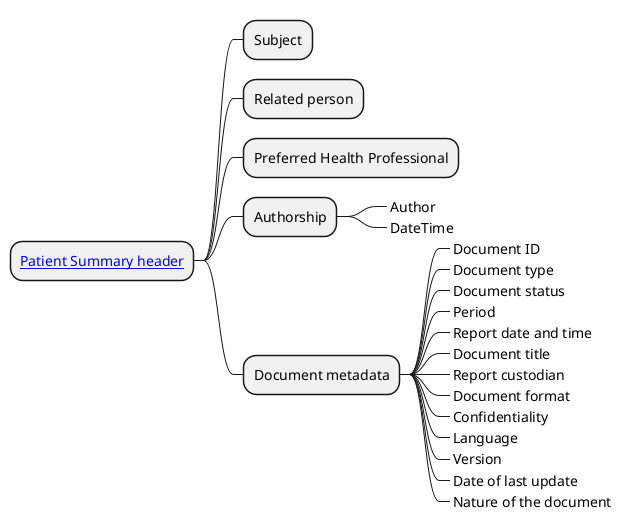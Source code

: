 @startmindmap PsReportHdr_CIM
skinparam topurl StructureDefinition-
* [[EHDSPatientSummaryHeader.html Patient Summary header]]
** Subject
** Related person
** Preferred Health Professional
** Authorship
***_ Author
***_ DateTime
** Document metadata
***_ Document ID
***_ Document type
***_ Document status
***_ Period
***_ Report date and time
***_ Document title
***_ Report custodian
***_ Document format
***_ Confidentiality
***_ Language
***_ Version
***_ Date of last update
***_ Nature of the document
/' ** Knowledge resources
***_ External reference
***_ Related with '/
@endmindmap